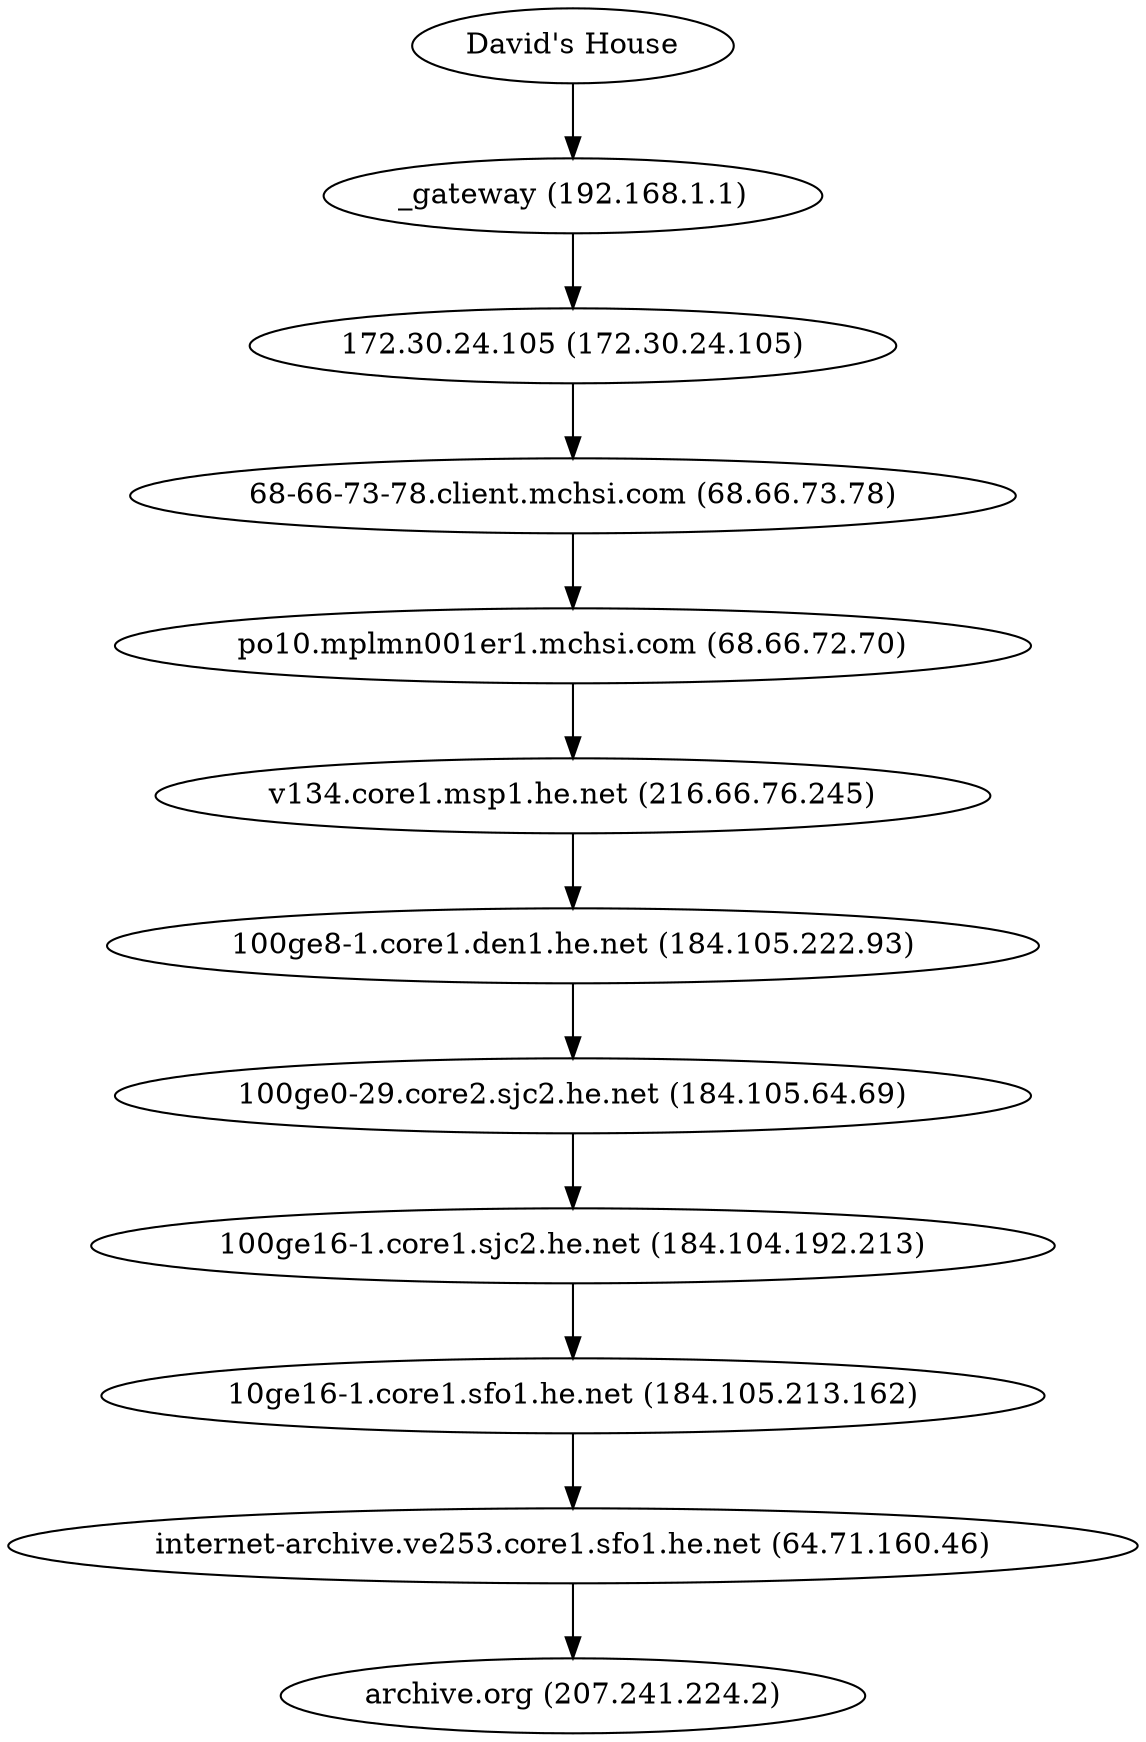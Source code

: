 digraph network {

// traceroute to archive.org (207.241.224.2), 60 hops max, 60 byte packets
"David's House" -> "_gateway (192.168.1.1)";
"_gateway (192.168.1.1)" -> "172.30.24.105 (172.30.24.105)";
"172.30.24.105 (172.30.24.105)" -> "68-66-73-78.client.mchsi.com (68.66.73.78)";
"68-66-73-78.client.mchsi.com (68.66.73.78)" -> "po10.mplmn001er1.mchsi.com (68.66.72.70)";
"po10.mplmn001er1.mchsi.com (68.66.72.70)" -> "v134.core1.msp1.he.net (216.66.76.245)";
"v134.core1.msp1.he.net (216.66.76.245)" -> "100ge8-1.core1.den1.he.net (184.105.222.93)";
"100ge8-1.core1.den1.he.net (184.105.222.93)" -> "100ge0-29.core2.sjc2.he.net (184.105.64.69)";
"100ge0-29.core2.sjc2.he.net (184.105.64.69)" -> "100ge16-1.core1.sjc2.he.net (184.104.192.213)";
"100ge16-1.core1.sjc2.he.net (184.104.192.213)" -> "10ge16-1.core1.sfo1.he.net (184.105.213.162)";
"10ge16-1.core1.sfo1.he.net (184.105.213.162)" -> "internet-archive.ve253.core1.sfo1.he.net (64.71.160.46)";
"internet-archive.ve253.core1.sfo1.he.net (64.71.160.46)" -> "archive.org (207.241.224.2)";
}
